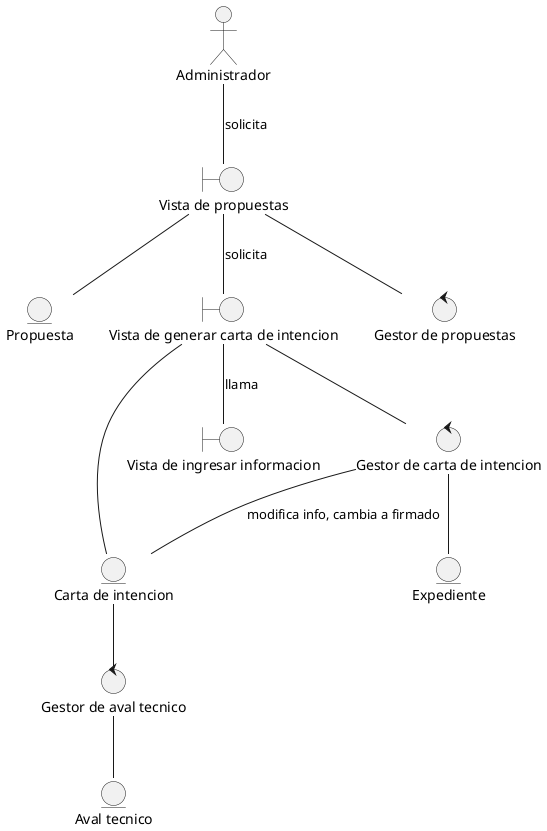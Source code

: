 @startuml DisciplinaDeAnalisisDiagramaDeClaseAnalisisFirmarCartaIntencion
actor "Administrador" as actorAdmin

entity "Propuesta" as entidadPropuesta
entity "Aval tecnico" as entidadAval
entity "Expediente" as entidadExpediente
entity "Carta de intencion" as entidadCartaDeIntencion

boundary "Vista de propuestas" as vistaPropuestas
boundary "Vista de generar carta de intencion" as vistaGenerarCartaDeIntencion
boundary "Vista de ingresar informacion" as vistaIngresarInformacion

control "Gestor de propuestas" as ctrlGestorPropuestas
control "Gestor de carta de intencion" as ctrlGestorCartaDeIntencion
control "Gestor de aval tecnico" as ctrlGestorAval

actorAdmin -- vistaPropuestas : solicita
vistaPropuestas -- ctrlGestorPropuestas
vistaPropuestas -- entidadPropuesta
vistaPropuestas -- vistaGenerarCartaDeIntencion : solicita
vistaGenerarCartaDeIntencion -- vistaIngresarInformacion : llama
vistaGenerarCartaDeIntencion -- entidadCartaDeIntencion
vistaGenerarCartaDeIntencion -- ctrlGestorCartaDeIntencion
ctrlGestorCartaDeIntencion -- entidadCartaDeIntencion : modifica info, cambia a firmado
entidadCartaDeIntencion -- ctrlGestorAval
ctrlGestorAval -- entidadAval
ctrlGestorCartaDeIntencion -- entidadExpediente

@enduml